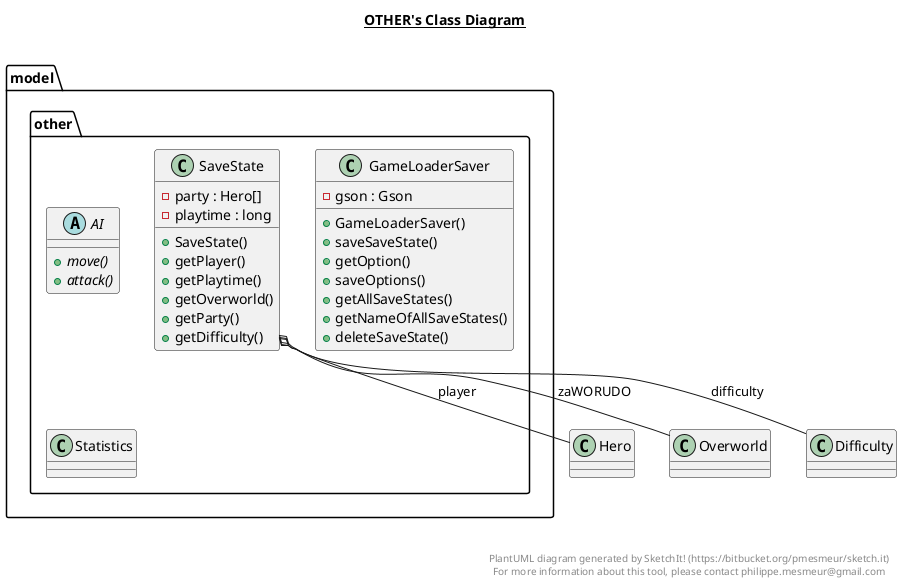 @startuml

title __OTHER's Class Diagram__\n

  package model.other {
    abstract class AI {
        {abstract} + move()
        {abstract} + attack()
    }
  }
  

  package model.other {
    class GameLoaderSaver {
        - gson : Gson
        + GameLoaderSaver()
        + saveSaveState()
        + getOption()
        + saveOptions()
        + getAllSaveStates()
        + getNameOfAllSaveStates()
        + deleteSaveState()
    }
  }
  

  package model.other {
    class SaveState {
        - party : Hero[]
        - playtime : long
        + SaveState()
        + getPlayer()
        + getPlaytime()
        + getOverworld()
        + getParty()
        + getDifficulty()
    }
  }
  

  package model.other {
    class Statistics {
    }
  }
  

  SaveState o-- Hero : player
  SaveState o-- Overworld : zaWORUDO
  SaveState o-- Difficulty : difficulty


right footer


PlantUML diagram generated by SketchIt! (https://bitbucket.org/pmesmeur/sketch.it)
For more information about this tool, please contact philippe.mesmeur@gmail.com
endfooter

@enduml
